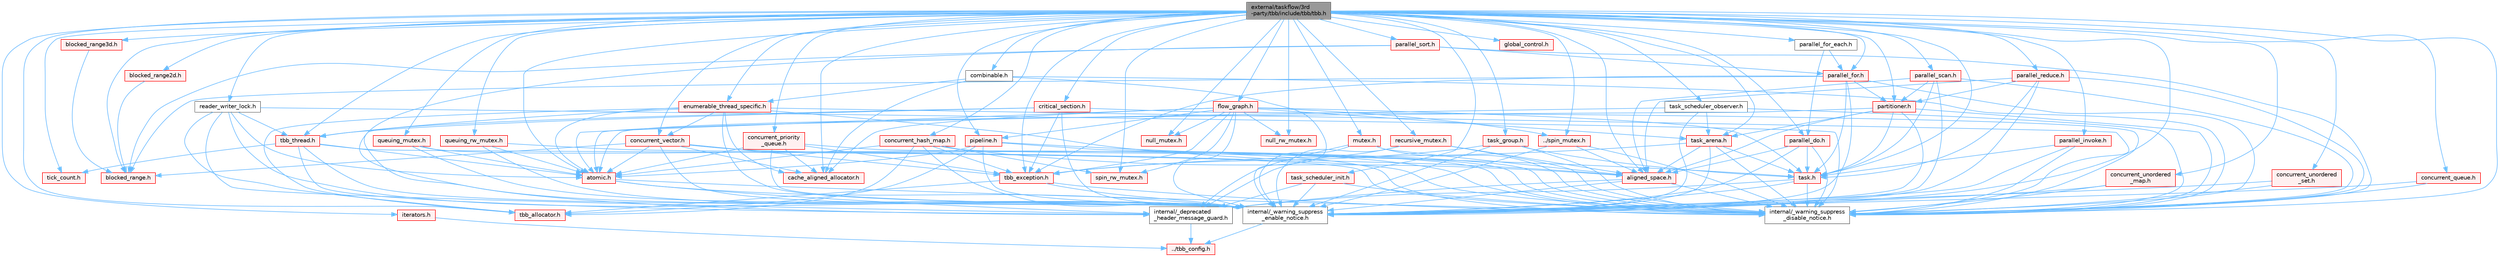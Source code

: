 digraph "external/taskflow/3rd-party/tbb/include/tbb/tbb.h"
{
 // LATEX_PDF_SIZE
  bgcolor="transparent";
  edge [fontname=Helvetica,fontsize=10,labelfontname=Helvetica,labelfontsize=10];
  node [fontname=Helvetica,fontsize=10,shape=box,height=0.2,width=0.4];
  Node1 [id="Node000001",label="external/taskflow/3rd\l-party/tbb/include/tbb/tbb.h",height=0.2,width=0.4,color="gray40", fillcolor="grey60", style="filled", fontcolor="black",tooltip=" "];
  Node1 -> Node2 [id="edge1_Node000001_Node000002",color="steelblue1",style="solid",tooltip=" "];
  Node2 [id="Node000002",label="internal/_warning_suppress\l_enable_notice.h",height=0.2,width=0.4,color="grey40", fillcolor="white", style="filled",URL="$__warning__suppress__enable__notice_8h.html",tooltip=" "];
  Node2 -> Node3 [id="edge2_Node000002_Node000003",color="steelblue1",style="solid",tooltip=" "];
  Node3 [id="Node000003",label="../tbb_config.h",height=0.2,width=0.4,color="red", fillcolor="#FFF0F0", style="filled",URL="$tbb__config_8h.html",tooltip=" "];
  Node1 -> Node5 [id="edge3_Node000001_Node000005",color="steelblue1",style="solid",tooltip=" "];
  Node5 [id="Node000005",label="aligned_space.h",height=0.2,width=0.4,color="red", fillcolor="#FFF0F0", style="filled",URL="$aligned__space_8h.html",tooltip=" "];
  Node5 -> Node6 [id="edge4_Node000005_Node000006",color="steelblue1",style="solid",tooltip=" "];
  Node6 [id="Node000006",label="internal/_deprecated\l_header_message_guard.h",height=0.2,width=0.4,color="grey40", fillcolor="white", style="filled",URL="$__deprecated__header__message__guard_8h.html",tooltip=" "];
  Node6 -> Node3 [id="edge5_Node000006_Node000003",color="steelblue1",style="solid",tooltip=" "];
  Node5 -> Node2 [id="edge6_Node000005_Node000002",color="steelblue1",style="solid",tooltip=" "];
  Node5 -> Node10 [id="edge7_Node000005_Node000010",color="steelblue1",style="solid",tooltip=" "];
  Node10 [id="Node000010",label="internal/_warning_suppress\l_disable_notice.h",height=0.2,width=0.4,color="grey40", fillcolor="white", style="filled",URL="$__warning__suppress__disable__notice_8h.html",tooltip=" "];
  Node1 -> Node11 [id="edge8_Node000001_Node000011",color="steelblue1",style="solid",tooltip=" "];
  Node11 [id="Node000011",label="atomic.h",height=0.2,width=0.4,color="red", fillcolor="#FFF0F0", style="filled",URL="$external_2taskflow_23rd-party_2tbb_2include_2tbb_2atomic_8h.html",tooltip=" "];
  Node11 -> Node6 [id="edge9_Node000011_Node000006",color="steelblue1",style="solid",tooltip=" "];
  Node11 -> Node2 [id="edge10_Node000011_Node000002",color="steelblue1",style="solid",tooltip=" "];
  Node11 -> Node10 [id="edge11_Node000011_Node000010",color="steelblue1",style="solid",tooltip=" "];
  Node1 -> Node12 [id="edge12_Node000001_Node000012",color="steelblue1",style="solid",tooltip=" "];
  Node12 [id="Node000012",label="blocked_range.h",height=0.2,width=0.4,color="red", fillcolor="#FFF0F0", style="filled",URL="$blocked__range_8h.html",tooltip=" "];
  Node1 -> Node13 [id="edge13_Node000001_Node000013",color="steelblue1",style="solid",tooltip=" "];
  Node13 [id="Node000013",label="blocked_range2d.h",height=0.2,width=0.4,color="red", fillcolor="#FFF0F0", style="filled",URL="$blocked__range2d_8h.html",tooltip=" "];
  Node13 -> Node12 [id="edge14_Node000013_Node000012",color="steelblue1",style="solid",tooltip=" "];
  Node1 -> Node14 [id="edge15_Node000001_Node000014",color="steelblue1",style="solid",tooltip=" "];
  Node14 [id="Node000014",label="blocked_range3d.h",height=0.2,width=0.4,color="red", fillcolor="#FFF0F0", style="filled",URL="$blocked__range3d_8h.html",tooltip=" "];
  Node14 -> Node12 [id="edge16_Node000014_Node000012",color="steelblue1",style="solid",tooltip=" "];
  Node1 -> Node15 [id="edge17_Node000001_Node000015",color="steelblue1",style="solid",tooltip=" "];
  Node15 [id="Node000015",label="cache_aligned_allocator.h",height=0.2,width=0.4,color="red", fillcolor="#FFF0F0", style="filled",URL="$cache__aligned__allocator_8h.html",tooltip=" "];
  Node1 -> Node17 [id="edge18_Node000001_Node000017",color="steelblue1",style="solid",tooltip=" "];
  Node17 [id="Node000017",label="combinable.h",height=0.2,width=0.4,color="grey40", fillcolor="white", style="filled",URL="$combinable_8h.html",tooltip=" "];
  Node17 -> Node2 [id="edge19_Node000017_Node000002",color="steelblue1",style="solid",tooltip=" "];
  Node17 -> Node18 [id="edge20_Node000017_Node000018",color="steelblue1",style="solid",tooltip=" "];
  Node18 [id="Node000018",label="enumerable_thread_specific.h",height=0.2,width=0.4,color="red", fillcolor="#FFF0F0", style="filled",URL="$enumerable__thread__specific_8h.html",tooltip=" "];
  Node18 -> Node2 [id="edge21_Node000018_Node000002",color="steelblue1",style="solid",tooltip=" "];
  Node18 -> Node11 [id="edge22_Node000018_Node000011",color="steelblue1",style="solid",tooltip=" "];
  Node18 -> Node19 [id="edge23_Node000018_Node000019",color="steelblue1",style="solid",tooltip=" "];
  Node19 [id="Node000019",label="concurrent_vector.h",height=0.2,width=0.4,color="red", fillcolor="#FFF0F0", style="filled",URL="$concurrent__vector_8h.html",tooltip=" "];
  Node19 -> Node2 [id="edge24_Node000019_Node000002",color="steelblue1",style="solid",tooltip=" "];
  Node19 -> Node20 [id="edge25_Node000019_Node000020",color="steelblue1",style="solid",tooltip=" "];
  Node20 [id="Node000020",label="tbb_exception.h",height=0.2,width=0.4,color="red", fillcolor="#FFF0F0", style="filled",URL="$tbb__exception_8h.html",tooltip=" "];
  Node20 -> Node2 [id="edge26_Node000020_Node000002",color="steelblue1",style="solid",tooltip=" "];
  Node20 -> Node23 [id="edge27_Node000020_Node000023",color="steelblue1",style="solid",tooltip=" "];
  Node23 [id="Node000023",label="tbb_allocator.h",height=0.2,width=0.4,color="red", fillcolor="#FFF0F0", style="filled",URL="$tbb__allocator_8h.html",tooltip=" "];
  Node20 -> Node10 [id="edge28_Node000020_Node000010",color="steelblue1",style="solid",tooltip=" "];
  Node19 -> Node11 [id="edge29_Node000019_Node000011",color="steelblue1",style="solid",tooltip=" "];
  Node19 -> Node15 [id="edge30_Node000019_Node000015",color="steelblue1",style="solid",tooltip=" "];
  Node19 -> Node12 [id="edge31_Node000019_Node000012",color="steelblue1",style="solid",tooltip=" "];
  Node19 -> Node10 [id="edge32_Node000019_Node000010",color="steelblue1",style="solid",tooltip=" "];
  Node18 -> Node32 [id="edge33_Node000018_Node000032",color="steelblue1",style="solid",tooltip=" "];
  Node32 [id="Node000032",label="tbb_thread.h",height=0.2,width=0.4,color="red", fillcolor="#FFF0F0", style="filled",URL="$tbb__thread_8h.html",tooltip=" "];
  Node32 -> Node6 [id="edge34_Node000032_Node000006",color="steelblue1",style="solid",tooltip=" "];
  Node32 -> Node2 [id="edge35_Node000032_Node000002",color="steelblue1",style="solid",tooltip=" "];
  Node32 -> Node11 [id="edge36_Node000032_Node000011",color="steelblue1",style="solid",tooltip=" "];
  Node32 -> Node79 [id="edge37_Node000032_Node000079",color="steelblue1",style="solid",tooltip=" "];
  Node79 [id="Node000079",label="tick_count.h",height=0.2,width=0.4,color="red", fillcolor="#FFF0F0", style="filled",URL="$tick__count_8h.html",tooltip=" "];
  Node32 -> Node10 [id="edge38_Node000032_Node000010",color="steelblue1",style="solid",tooltip=" "];
  Node18 -> Node23 [id="edge39_Node000018_Node000023",color="steelblue1",style="solid",tooltip=" "];
  Node18 -> Node15 [id="edge40_Node000018_Node000015",color="steelblue1",style="solid",tooltip=" "];
  Node18 -> Node5 [id="edge41_Node000018_Node000005",color="steelblue1",style="solid",tooltip=" "];
  Node18 -> Node10 [id="edge42_Node000018_Node000010",color="steelblue1",style="solid",tooltip=" "];
  Node17 -> Node15 [id="edge43_Node000017_Node000015",color="steelblue1",style="solid",tooltip=" "];
  Node17 -> Node10 [id="edge44_Node000017_Node000010",color="steelblue1",style="solid",tooltip=" "];
  Node1 -> Node222 [id="edge45_Node000001_Node000222",color="steelblue1",style="solid",tooltip=" "];
  Node222 [id="Node000222",label="concurrent_hash_map.h",height=0.2,width=0.4,color="red", fillcolor="#FFF0F0", style="filled",URL="$concurrent__hash__map_8h.html",tooltip=" "];
  Node222 -> Node2 [id="edge46_Node000222_Node000002",color="steelblue1",style="solid",tooltip=" "];
  Node222 -> Node23 [id="edge47_Node000222_Node000023",color="steelblue1",style="solid",tooltip=" "];
  Node222 -> Node223 [id="edge48_Node000222_Node000223",color="steelblue1",style="solid",tooltip=" "];
  Node223 [id="Node000223",label="spin_rw_mutex.h",height=0.2,width=0.4,color="red", fillcolor="#FFF0F0", style="filled",URL="$spin__rw__mutex_8h.html",tooltip=" "];
  Node222 -> Node11 [id="edge49_Node000222_Node000011",color="steelblue1",style="solid",tooltip=" "];
  Node222 -> Node20 [id="edge50_Node000222_Node000020",color="steelblue1",style="solid",tooltip=" "];
  Node222 -> Node5 [id="edge51_Node000222_Node000005",color="steelblue1",style="solid",tooltip=" "];
  Node222 -> Node10 [id="edge52_Node000222_Node000010",color="steelblue1",style="solid",tooltip=" "];
  Node1 -> Node225 [id="edge53_Node000001_Node000225",color="steelblue1",style="solid",tooltip=" "];
  Node225 [id="Node000225",label="concurrent_priority\l_queue.h",height=0.2,width=0.4,color="red", fillcolor="#FFF0F0", style="filled",URL="$concurrent__priority__queue_8h.html",tooltip=" "];
  Node225 -> Node2 [id="edge54_Node000225_Node000002",color="steelblue1",style="solid",tooltip=" "];
  Node225 -> Node11 [id="edge55_Node000225_Node000011",color="steelblue1",style="solid",tooltip=" "];
  Node225 -> Node15 [id="edge56_Node000225_Node000015",color="steelblue1",style="solid",tooltip=" "];
  Node225 -> Node20 [id="edge57_Node000225_Node000020",color="steelblue1",style="solid",tooltip=" "];
  Node225 -> Node10 [id="edge58_Node000225_Node000010",color="steelblue1",style="solid",tooltip=" "];
  Node1 -> Node229 [id="edge59_Node000001_Node000229",color="steelblue1",style="solid",tooltip=" "];
  Node229 [id="Node000229",label="concurrent_queue.h",height=0.2,width=0.4,color="red", fillcolor="#FFF0F0", style="filled",URL="$concurrent__queue_8h.html",tooltip=" "];
  Node229 -> Node2 [id="edge60_Node000229_Node000002",color="steelblue1",style="solid",tooltip=" "];
  Node229 -> Node10 [id="edge61_Node000229_Node000010",color="steelblue1",style="solid",tooltip=" "];
  Node1 -> Node232 [id="edge62_Node000001_Node000232",color="steelblue1",style="solid",tooltip=" "];
  Node232 [id="Node000232",label="concurrent_unordered\l_map.h",height=0.2,width=0.4,color="red", fillcolor="#FFF0F0", style="filled",URL="$concurrent__unordered__map_8h.html",tooltip=" "];
  Node232 -> Node2 [id="edge63_Node000232_Node000002",color="steelblue1",style="solid",tooltip=" "];
  Node232 -> Node10 [id="edge64_Node000232_Node000010",color="steelblue1",style="solid",tooltip=" "];
  Node1 -> Node234 [id="edge65_Node000001_Node000234",color="steelblue1",style="solid",tooltip=" "];
  Node234 [id="Node000234",label="concurrent_unordered\l_set.h",height=0.2,width=0.4,color="red", fillcolor="#FFF0F0", style="filled",URL="$concurrent__unordered__set_8h.html",tooltip=" "];
  Node234 -> Node2 [id="edge66_Node000234_Node000002",color="steelblue1",style="solid",tooltip=" "];
  Node234 -> Node10 [id="edge67_Node000234_Node000010",color="steelblue1",style="solid",tooltip=" "];
  Node1 -> Node19 [id="edge68_Node000001_Node000019",color="steelblue1",style="solid",tooltip=" "];
  Node1 -> Node235 [id="edge69_Node000001_Node000235",color="steelblue1",style="solid",tooltip=" "];
  Node235 [id="Node000235",label="critical_section.h",height=0.2,width=0.4,color="red", fillcolor="#FFF0F0", style="filled",URL="$critical__section_8h.html",tooltip=" "];
  Node235 -> Node6 [id="edge70_Node000235_Node000006",color="steelblue1",style="solid",tooltip=" "];
  Node235 -> Node2 [id="edge71_Node000235_Node000002",color="steelblue1",style="solid",tooltip=" "];
  Node235 -> Node32 [id="edge72_Node000235_Node000032",color="steelblue1",style="solid",tooltip=" "];
  Node235 -> Node20 [id="edge73_Node000235_Node000020",color="steelblue1",style="solid",tooltip=" "];
  Node235 -> Node10 [id="edge74_Node000235_Node000010",color="steelblue1",style="solid",tooltip=" "];
  Node1 -> Node18 [id="edge75_Node000001_Node000018",color="steelblue1",style="solid",tooltip=" "];
  Node1 -> Node237 [id="edge76_Node000001_Node000237",color="steelblue1",style="solid",tooltip=" "];
  Node237 [id="Node000237",label="flow_graph.h",height=0.2,width=0.4,color="red", fillcolor="#FFF0F0", style="filled",URL="$flow__graph_8h.html",tooltip="The graph related classes and functions"];
  Node237 -> Node2 [id="edge77_Node000237_Node000002",color="steelblue1",style="solid",tooltip=" "];
  Node237 -> Node11 [id="edge78_Node000237_Node000011",color="steelblue1",style="solid",tooltip=" "];
  Node237 -> Node231 [id="edge79_Node000237_Node000231",color="steelblue1",style="solid",tooltip=" "];
  Node231 [id="Node000231",label="../spin_mutex.h",height=0.2,width=0.4,color="red", fillcolor="#FFF0F0", style="filled",URL="$external_2taskflow_23rd-party_2tbb_2include_2tbb_2spin__mutex_8h.html",tooltip=" "];
  Node231 -> Node2 [id="edge80_Node000231_Node000002",color="steelblue1",style="solid",tooltip=" "];
  Node231 -> Node5 [id="edge81_Node000231_Node000005",color="steelblue1",style="solid",tooltip=" "];
  Node231 -> Node10 [id="edge82_Node000231_Node000010",color="steelblue1",style="solid",tooltip=" "];
  Node237 -> Node238 [id="edge83_Node000237_Node000238",color="steelblue1",style="solid",tooltip=" "];
  Node238 [id="Node000238",label="null_mutex.h",height=0.2,width=0.4,color="red", fillcolor="#FFF0F0", style="filled",URL="$external_2taskflow_23rd-party_2tbb_2include_2tbb_2null__mutex_8h.html",tooltip=" "];
  Node237 -> Node223 [id="edge84_Node000237_Node000223",color="steelblue1",style="solid",tooltip=" "];
  Node237 -> Node239 [id="edge85_Node000237_Node000239",color="steelblue1",style="solid",tooltip=" "];
  Node239 [id="Node000239",label="null_rw_mutex.h",height=0.2,width=0.4,color="red", fillcolor="#FFF0F0", style="filled",URL="$null__rw__mutex_8h.html",tooltip=" "];
  Node237 -> Node240 [id="edge86_Node000237_Node000240",color="steelblue1",style="solid",tooltip=" "];
  Node240 [id="Node000240",label="task.h",height=0.2,width=0.4,color="red", fillcolor="#FFF0F0", style="filled",URL="$task_8h.html",tooltip=" "];
  Node240 -> Node6 [id="edge87_Node000240_Node000006",color="steelblue1",style="solid",tooltip=" "];
  Node240 -> Node2 [id="edge88_Node000240_Node000002",color="steelblue1",style="solid",tooltip=" "];
  Node240 -> Node10 [id="edge89_Node000240_Node000010",color="steelblue1",style="solid",tooltip=" "];
  Node237 -> Node15 [id="edge90_Node000237_Node000015",color="steelblue1",style="solid",tooltip=" "];
  Node237 -> Node20 [id="edge91_Node000237_Node000020",color="steelblue1",style="solid",tooltip=" "];
  Node237 -> Node242 [id="edge92_Node000237_Node000242",color="steelblue1",style="solid",tooltip=" "];
  Node242 [id="Node000242",label="pipeline.h",height=0.2,width=0.4,color="red", fillcolor="#FFF0F0", style="filled",URL="$pipeline_8h.html",tooltip=" "];
  Node242 -> Node2 [id="edge93_Node000242_Node000002",color="steelblue1",style="solid",tooltip=" "];
  Node242 -> Node11 [id="edge94_Node000242_Node000011",color="steelblue1",style="solid",tooltip=" "];
  Node242 -> Node240 [id="edge95_Node000242_Node000240",color="steelblue1",style="solid",tooltip=" "];
  Node242 -> Node23 [id="edge96_Node000242_Node000023",color="steelblue1",style="solid",tooltip=" "];
  Node242 -> Node10 [id="edge97_Node000242_Node000010",color="steelblue1",style="solid",tooltip=" "];
  Node237 -> Node243 [id="edge98_Node000237_Node000243",color="steelblue1",style="solid",tooltip=" "];
  Node243 [id="Node000243",label="task_arena.h",height=0.2,width=0.4,color="red", fillcolor="#FFF0F0", style="filled",URL="$task__arena_8h.html",tooltip=" "];
  Node243 -> Node2 [id="edge99_Node000243_Node000002",color="steelblue1",style="solid",tooltip=" "];
  Node243 -> Node240 [id="edge100_Node000243_Node000240",color="steelblue1",style="solid",tooltip=" "];
  Node243 -> Node20 [id="edge101_Node000243_Node000020",color="steelblue1",style="solid",tooltip=" "];
  Node243 -> Node5 [id="edge102_Node000243_Node000005",color="steelblue1",style="solid",tooltip=" "];
  Node243 -> Node10 [id="edge103_Node000243_Node000010",color="steelblue1",style="solid",tooltip=" "];
  Node1 -> Node255 [id="edge104_Node000001_Node000255",color="steelblue1",style="solid",tooltip=" "];
  Node255 [id="Node000255",label="global_control.h",height=0.2,width=0.4,color="red", fillcolor="#FFF0F0", style="filled",URL="$global__control_8h.html",tooltip=" "];
  Node1 -> Node256 [id="edge105_Node000001_Node000256",color="steelblue1",style="solid",tooltip=" "];
  Node256 [id="Node000256",label="iterators.h",height=0.2,width=0.4,color="red", fillcolor="#FFF0F0", style="filled",URL="$iterators_8h.html",tooltip=" "];
  Node256 -> Node3 [id="edge106_Node000256_Node000003",color="steelblue1",style="solid",tooltip=" "];
  Node1 -> Node257 [id="edge107_Node000001_Node000257",color="steelblue1",style="solid",tooltip=" "];
  Node257 [id="Node000257",label="mutex.h",height=0.2,width=0.4,color="red", fillcolor="#FFF0F0", style="filled",URL="$mutex_8h.html",tooltip=" "];
  Node257 -> Node6 [id="edge108_Node000257_Node000006",color="steelblue1",style="solid",tooltip=" "];
  Node257 -> Node2 [id="edge109_Node000257_Node000002",color="steelblue1",style="solid",tooltip=" "];
  Node257 -> Node5 [id="edge110_Node000257_Node000005",color="steelblue1",style="solid",tooltip=" "];
  Node257 -> Node10 [id="edge111_Node000257_Node000010",color="steelblue1",style="solid",tooltip=" "];
  Node1 -> Node238 [id="edge112_Node000001_Node000238",color="steelblue1",style="solid",tooltip=" "];
  Node1 -> Node239 [id="edge113_Node000001_Node000239",color="steelblue1",style="solid",tooltip=" "];
  Node1 -> Node258 [id="edge114_Node000001_Node000258",color="steelblue1",style="solid",tooltip=" "];
  Node258 [id="Node000258",label="parallel_do.h",height=0.2,width=0.4,color="red", fillcolor="#FFF0F0", style="filled",URL="$parallel__do_8h.html",tooltip=" "];
  Node258 -> Node2 [id="edge115_Node000258_Node000002",color="steelblue1",style="solid",tooltip=" "];
  Node258 -> Node240 [id="edge116_Node000258_Node000240",color="steelblue1",style="solid",tooltip=" "];
  Node258 -> Node5 [id="edge117_Node000258_Node000005",color="steelblue1",style="solid",tooltip=" "];
  Node258 -> Node10 [id="edge118_Node000258_Node000010",color="steelblue1",style="solid",tooltip=" "];
  Node1 -> Node260 [id="edge119_Node000001_Node000260",color="steelblue1",style="solid",tooltip=" "];
  Node260 [id="Node000260",label="parallel_for.h",height=0.2,width=0.4,color="red", fillcolor="#FFF0F0", style="filled",URL="$tbb_2parallel__for_8h.html",tooltip=" "];
  Node260 -> Node2 [id="edge120_Node000260_Node000002",color="steelblue1",style="solid",tooltip=" "];
  Node260 -> Node240 [id="edge121_Node000260_Node000240",color="steelblue1",style="solid",tooltip=" "];
  Node260 -> Node261 [id="edge122_Node000260_Node000261",color="steelblue1",style="solid",tooltip=" "];
  Node261 [id="Node000261",label="partitioner.h",height=0.2,width=0.4,color="red", fillcolor="#FFF0F0", style="filled",URL="$partitioner_8h.html",tooltip=" "];
  Node261 -> Node2 [id="edge123_Node000261_Node000002",color="steelblue1",style="solid",tooltip=" "];
  Node261 -> Node240 [id="edge124_Node000261_Node000240",color="steelblue1",style="solid",tooltip=" "];
  Node261 -> Node243 [id="edge125_Node000261_Node000243",color="steelblue1",style="solid",tooltip=" "];
  Node261 -> Node5 [id="edge126_Node000261_Node000005",color="steelblue1",style="solid",tooltip=" "];
  Node261 -> Node11 [id="edge127_Node000261_Node000011",color="steelblue1",style="solid",tooltip=" "];
  Node261 -> Node10 [id="edge128_Node000261_Node000010",color="steelblue1",style="solid",tooltip=" "];
  Node260 -> Node12 [id="edge129_Node000260_Node000012",color="steelblue1",style="solid",tooltip=" "];
  Node260 -> Node20 [id="edge130_Node000260_Node000020",color="steelblue1",style="solid",tooltip=" "];
  Node260 -> Node10 [id="edge131_Node000260_Node000010",color="steelblue1",style="solid",tooltip=" "];
  Node1 -> Node263 [id="edge132_Node000001_Node000263",color="steelblue1",style="solid",tooltip=" "];
  Node263 [id="Node000263",label="parallel_for_each.h",height=0.2,width=0.4,color="grey40", fillcolor="white", style="filled",URL="$parallel__for__each_8h.html",tooltip=" "];
  Node263 -> Node258 [id="edge133_Node000263_Node000258",color="steelblue1",style="solid",tooltip=" "];
  Node263 -> Node260 [id="edge134_Node000263_Node000260",color="steelblue1",style="solid",tooltip=" "];
  Node1 -> Node264 [id="edge135_Node000001_Node000264",color="steelblue1",style="solid",tooltip=" "];
  Node264 [id="Node000264",label="parallel_invoke.h",height=0.2,width=0.4,color="red", fillcolor="#FFF0F0", style="filled",URL="$parallel__invoke_8h.html",tooltip=" "];
  Node264 -> Node2 [id="edge136_Node000264_Node000002",color="steelblue1",style="solid",tooltip=" "];
  Node264 -> Node240 [id="edge137_Node000264_Node000240",color="steelblue1",style="solid",tooltip=" "];
  Node264 -> Node10 [id="edge138_Node000264_Node000010",color="steelblue1",style="solid",tooltip=" "];
  Node1 -> Node265 [id="edge139_Node000001_Node000265",color="steelblue1",style="solid",tooltip=" "];
  Node265 [id="Node000265",label="parallel_reduce.h",height=0.2,width=0.4,color="red", fillcolor="#FFF0F0", style="filled",URL="$parallel__reduce_8h.html",tooltip=" "];
  Node265 -> Node2 [id="edge140_Node000265_Node000002",color="steelblue1",style="solid",tooltip=" "];
  Node265 -> Node240 [id="edge141_Node000265_Node000240",color="steelblue1",style="solid",tooltip=" "];
  Node265 -> Node5 [id="edge142_Node000265_Node000005",color="steelblue1",style="solid",tooltip=" "];
  Node265 -> Node261 [id="edge143_Node000265_Node000261",color="steelblue1",style="solid",tooltip=" "];
  Node265 -> Node10 [id="edge144_Node000265_Node000010",color="steelblue1",style="solid",tooltip=" "];
  Node1 -> Node266 [id="edge145_Node000001_Node000266",color="steelblue1",style="solid",tooltip=" "];
  Node266 [id="Node000266",label="parallel_scan.h",height=0.2,width=0.4,color="red", fillcolor="#FFF0F0", style="filled",URL="$parallel__scan_8h.html",tooltip=" "];
  Node266 -> Node2 [id="edge146_Node000266_Node000002",color="steelblue1",style="solid",tooltip=" "];
  Node266 -> Node240 [id="edge147_Node000266_Node000240",color="steelblue1",style="solid",tooltip=" "];
  Node266 -> Node5 [id="edge148_Node000266_Node000005",color="steelblue1",style="solid",tooltip=" "];
  Node266 -> Node261 [id="edge149_Node000266_Node000261",color="steelblue1",style="solid",tooltip=" "];
  Node266 -> Node10 [id="edge150_Node000266_Node000010",color="steelblue1",style="solid",tooltip=" "];
  Node1 -> Node267 [id="edge151_Node000001_Node000267",color="steelblue1",style="solid",tooltip=" "];
  Node267 [id="Node000267",label="parallel_sort.h",height=0.2,width=0.4,color="red", fillcolor="#FFF0F0", style="filled",URL="$parallel__sort_8h.html",tooltip=" "];
  Node267 -> Node2 [id="edge152_Node000267_Node000002",color="steelblue1",style="solid",tooltip=" "];
  Node267 -> Node260 [id="edge153_Node000267_Node000260",color="steelblue1",style="solid",tooltip=" "];
  Node267 -> Node12 [id="edge154_Node000267_Node000012",color="steelblue1",style="solid",tooltip=" "];
  Node267 -> Node10 [id="edge155_Node000267_Node000010",color="steelblue1",style="solid",tooltip=" "];
  Node1 -> Node261 [id="edge156_Node000001_Node000261",color="steelblue1",style="solid",tooltip=" "];
  Node1 -> Node242 [id="edge157_Node000001_Node000242",color="steelblue1",style="solid",tooltip=" "];
  Node1 -> Node268 [id="edge158_Node000001_Node000268",color="steelblue1",style="solid",tooltip=" "];
  Node268 [id="Node000268",label="queuing_mutex.h",height=0.2,width=0.4,color="red", fillcolor="#FFF0F0", style="filled",URL="$queuing__mutex_8h.html",tooltip=" "];
  Node268 -> Node2 [id="edge159_Node000268_Node000002",color="steelblue1",style="solid",tooltip=" "];
  Node268 -> Node11 [id="edge160_Node000268_Node000011",color="steelblue1",style="solid",tooltip=" "];
  Node268 -> Node10 [id="edge161_Node000268_Node000010",color="steelblue1",style="solid",tooltip=" "];
  Node1 -> Node269 [id="edge162_Node000001_Node000269",color="steelblue1",style="solid",tooltip=" "];
  Node269 [id="Node000269",label="queuing_rw_mutex.h",height=0.2,width=0.4,color="red", fillcolor="#FFF0F0", style="filled",URL="$queuing__rw__mutex_8h.html",tooltip=" "];
  Node269 -> Node2 [id="edge163_Node000269_Node000002",color="steelblue1",style="solid",tooltip=" "];
  Node269 -> Node11 [id="edge164_Node000269_Node000011",color="steelblue1",style="solid",tooltip=" "];
  Node269 -> Node10 [id="edge165_Node000269_Node000010",color="steelblue1",style="solid",tooltip=" "];
  Node1 -> Node270 [id="edge166_Node000001_Node000270",color="steelblue1",style="solid",tooltip=" "];
  Node270 [id="Node000270",label="reader_writer_lock.h",height=0.2,width=0.4,color="grey40", fillcolor="white", style="filled",URL="$reader__writer__lock_8h.html",tooltip=" "];
  Node270 -> Node6 [id="edge167_Node000270_Node000006",color="steelblue1",style="solid",tooltip=" "];
  Node270 -> Node2 [id="edge168_Node000270_Node000002",color="steelblue1",style="solid",tooltip=" "];
  Node270 -> Node32 [id="edge169_Node000270_Node000032",color="steelblue1",style="solid",tooltip=" "];
  Node270 -> Node23 [id="edge170_Node000270_Node000023",color="steelblue1",style="solid",tooltip=" "];
  Node270 -> Node11 [id="edge171_Node000270_Node000011",color="steelblue1",style="solid",tooltip=" "];
  Node270 -> Node10 [id="edge172_Node000270_Node000010",color="steelblue1",style="solid",tooltip=" "];
  Node1 -> Node271 [id="edge173_Node000001_Node000271",color="steelblue1",style="solid",tooltip=" "];
  Node271 [id="Node000271",label="recursive_mutex.h",height=0.2,width=0.4,color="red", fillcolor="#FFF0F0", style="filled",URL="$recursive__mutex_8h.html",tooltip=" "];
  Node271 -> Node6 [id="edge174_Node000271_Node000006",color="steelblue1",style="solid",tooltip=" "];
  Node271 -> Node2 [id="edge175_Node000271_Node000002",color="steelblue1",style="solid",tooltip=" "];
  Node271 -> Node5 [id="edge176_Node000271_Node000005",color="steelblue1",style="solid",tooltip=" "];
  Node271 -> Node10 [id="edge177_Node000271_Node000010",color="steelblue1",style="solid",tooltip=" "];
  Node1 -> Node231 [id="edge178_Node000001_Node000231",color="steelblue1",style="solid",tooltip=" "];
  Node1 -> Node223 [id="edge179_Node000001_Node000223",color="steelblue1",style="solid",tooltip=" "];
  Node1 -> Node240 [id="edge180_Node000001_Node000240",color="steelblue1",style="solid",tooltip=" "];
  Node1 -> Node243 [id="edge181_Node000001_Node000243",color="steelblue1",style="solid",tooltip=" "];
  Node1 -> Node272 [id="edge182_Node000001_Node000272",color="steelblue1",style="solid",tooltip=" "];
  Node272 [id="Node000272",label="task_group.h",height=0.2,width=0.4,color="red", fillcolor="#FFF0F0", style="filled",URL="$task__group_8h.html",tooltip=" "];
  Node272 -> Node2 [id="edge183_Node000272_Node000002",color="steelblue1",style="solid",tooltip=" "];
  Node272 -> Node240 [id="edge184_Node000272_Node000240",color="steelblue1",style="solid",tooltip=" "];
  Node272 -> Node20 [id="edge185_Node000272_Node000020",color="steelblue1",style="solid",tooltip=" "];
  Node272 -> Node10 [id="edge186_Node000272_Node000010",color="steelblue1",style="solid",tooltip=" "];
  Node1 -> Node273 [id="edge187_Node000001_Node000273",color="steelblue1",style="solid",tooltip=" "];
  Node273 [id="Node000273",label="task_scheduler_init.h",height=0.2,width=0.4,color="red", fillcolor="#FFF0F0", style="filled",URL="$task__scheduler__init_8h.html",tooltip=" "];
  Node273 -> Node6 [id="edge188_Node000273_Node000006",color="steelblue1",style="solid",tooltip=" "];
  Node273 -> Node2 [id="edge189_Node000273_Node000002",color="steelblue1",style="solid",tooltip=" "];
  Node273 -> Node10 [id="edge190_Node000273_Node000010",color="steelblue1",style="solid",tooltip=" "];
  Node1 -> Node274 [id="edge191_Node000001_Node000274",color="steelblue1",style="solid",tooltip=" "];
  Node274 [id="Node000274",label="task_scheduler_observer.h",height=0.2,width=0.4,color="grey40", fillcolor="white", style="filled",URL="$task__scheduler__observer_8h.html",tooltip=" "];
  Node274 -> Node2 [id="edge192_Node000274_Node000002",color="steelblue1",style="solid",tooltip=" "];
  Node274 -> Node11 [id="edge193_Node000274_Node000011",color="steelblue1",style="solid",tooltip=" "];
  Node274 -> Node243 [id="edge194_Node000274_Node000243",color="steelblue1",style="solid",tooltip=" "];
  Node274 -> Node10 [id="edge195_Node000274_Node000010",color="steelblue1",style="solid",tooltip=" "];
  Node1 -> Node23 [id="edge196_Node000001_Node000023",color="steelblue1",style="solid",tooltip=" "];
  Node1 -> Node20 [id="edge197_Node000001_Node000020",color="steelblue1",style="solid",tooltip=" "];
  Node1 -> Node32 [id="edge198_Node000001_Node000032",color="steelblue1",style="solid",tooltip=" "];
  Node1 -> Node79 [id="edge199_Node000001_Node000079",color="steelblue1",style="solid",tooltip=" "];
  Node1 -> Node10 [id="edge200_Node000001_Node000010",color="steelblue1",style="solid",tooltip=" "];
}
